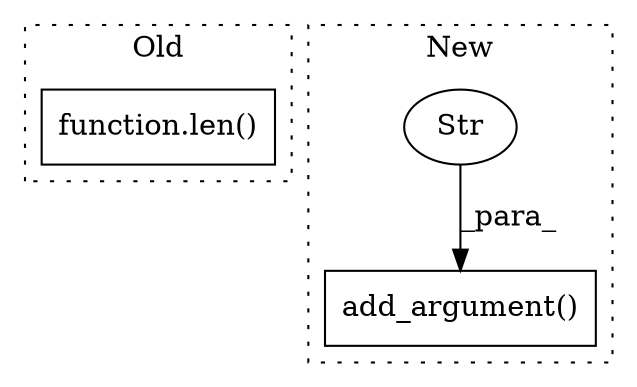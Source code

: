 digraph G {
subgraph cluster0 {
1 [label="function.len()" a="75" s="6557,6570" l="4,1" shape="box"];
label = "Old";
style="dotted";
}
subgraph cluster1 {
2 [label="add_argument()" a="75" s="5200,5231" l="20,62" shape="box"];
3 [label="Str" a="66" s="5220" l="11" shape="ellipse"];
label = "New";
style="dotted";
}
3 -> 2 [label="_para_"];
}